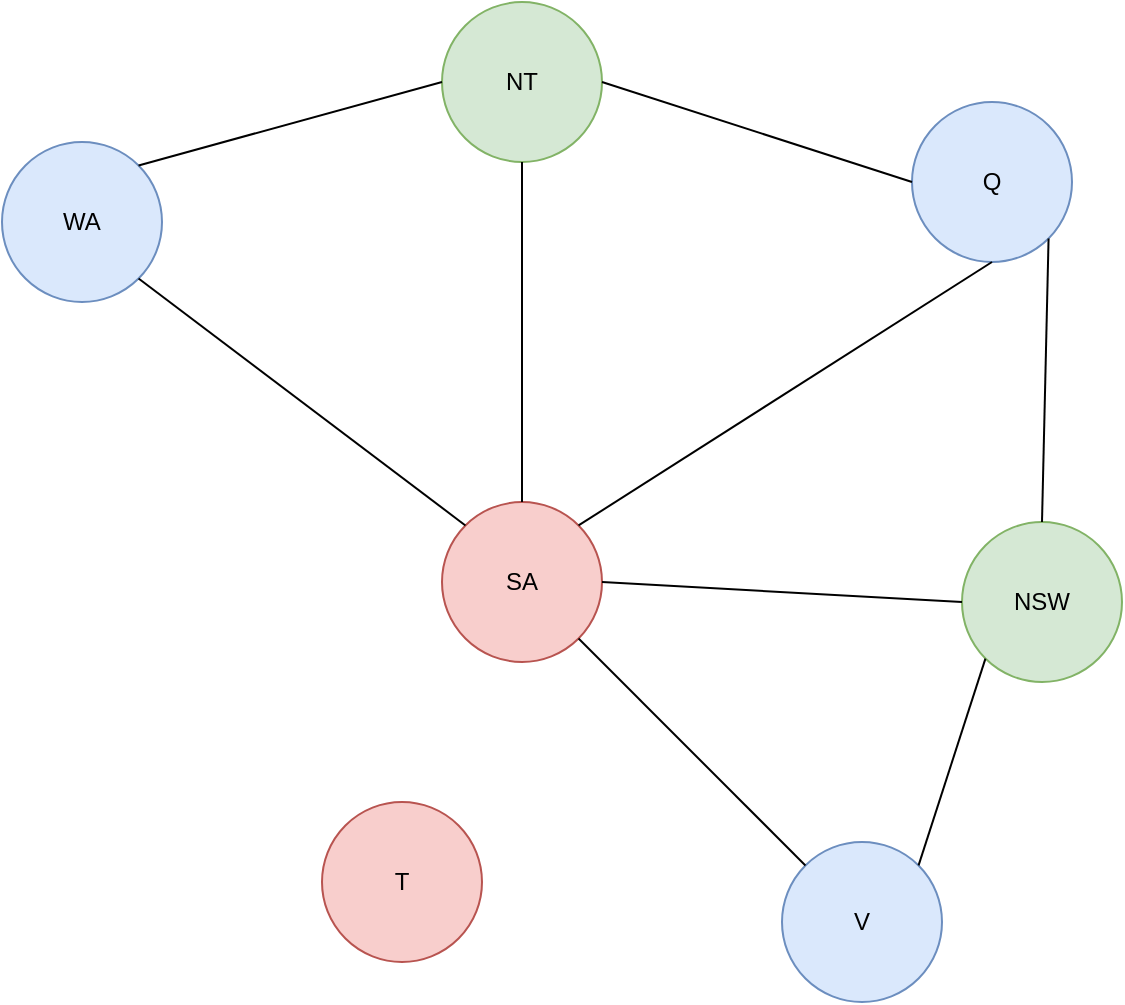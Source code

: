 <mxfile version="24.0.6" type="github" pages="2">
  <diagram name="Solución" id="yf6djbF0I3wY25MmQZsX">
    <mxGraphModel dx="1806" dy="535" grid="1" gridSize="10" guides="1" tooltips="1" connect="1" arrows="1" fold="1" page="1" pageScale="1" pageWidth="850" pageHeight="1100" math="0" shadow="0">
      <root>
        <mxCell id="0" />
        <mxCell id="1" parent="0" />
        <mxCell id="3I4UgmofojbZH20DthYG-1" value="SA" style="ellipse;whiteSpace=wrap;html=1;aspect=fixed;fillColor=#f8cecc;strokeColor=#b85450;" parent="1" vertex="1">
          <mxGeometry x="190" y="270" width="80" height="80" as="geometry" />
        </mxCell>
        <mxCell id="3I4UgmofojbZH20DthYG-2" value="NT" style="ellipse;whiteSpace=wrap;html=1;aspect=fixed;fillColor=#d5e8d4;strokeColor=#82b366;" parent="1" vertex="1">
          <mxGeometry x="190" y="20" width="80" height="80" as="geometry" />
        </mxCell>
        <mxCell id="3I4UgmofojbZH20DthYG-3" value="WA" style="ellipse;whiteSpace=wrap;html=1;aspect=fixed;fillColor=#dae8fc;strokeColor=#6c8ebf;" parent="1" vertex="1">
          <mxGeometry x="-30" y="90" width="80" height="80" as="geometry" />
        </mxCell>
        <mxCell id="3I4UgmofojbZH20DthYG-4" value="Q" style="ellipse;whiteSpace=wrap;html=1;aspect=fixed;fillColor=#dae8fc;strokeColor=#6c8ebf;" parent="1" vertex="1">
          <mxGeometry x="425" y="70" width="80" height="80" as="geometry" />
        </mxCell>
        <mxCell id="3I4UgmofojbZH20DthYG-5" value="NSW" style="ellipse;whiteSpace=wrap;html=1;aspect=fixed;fillColor=#d5e8d4;strokeColor=#82b366;" parent="1" vertex="1">
          <mxGeometry x="450" y="280" width="80" height="80" as="geometry" />
        </mxCell>
        <mxCell id="3I4UgmofojbZH20DthYG-6" value="V" style="ellipse;whiteSpace=wrap;html=1;aspect=fixed;fillColor=#dae8fc;strokeColor=#6c8ebf;" parent="1" vertex="1">
          <mxGeometry x="360" y="440" width="80" height="80" as="geometry" />
        </mxCell>
        <mxCell id="3I4UgmofojbZH20DthYG-8" value="" style="endArrow=none;html=1;rounded=0;entryX=0;entryY=0;entryDx=0;entryDy=0;exitX=1;exitY=1;exitDx=0;exitDy=0;" parent="1" source="3I4UgmofojbZH20DthYG-3" target="3I4UgmofojbZH20DthYG-1" edge="1">
          <mxGeometry width="50" height="50" relative="1" as="geometry">
            <mxPoint x="120" y="300" as="sourcePoint" />
            <mxPoint x="170" y="250" as="targetPoint" />
          </mxGeometry>
        </mxCell>
        <mxCell id="3I4UgmofojbZH20DthYG-10" value="" style="endArrow=none;html=1;rounded=0;entryX=0;entryY=0.5;entryDx=0;entryDy=0;exitX=1;exitY=0;exitDx=0;exitDy=0;" parent="1" source="3I4UgmofojbZH20DthYG-3" target="3I4UgmofojbZH20DthYG-2" edge="1">
          <mxGeometry width="50" height="50" relative="1" as="geometry">
            <mxPoint x="108" y="238" as="sourcePoint" />
            <mxPoint x="212" y="292" as="targetPoint" />
          </mxGeometry>
        </mxCell>
        <mxCell id="3I4UgmofojbZH20DthYG-11" value="" style="endArrow=none;html=1;rounded=0;entryX=0.5;entryY=0;entryDx=0;entryDy=0;exitX=0.5;exitY=1;exitDx=0;exitDy=0;" parent="1" source="3I4UgmofojbZH20DthYG-2" target="3I4UgmofojbZH20DthYG-1" edge="1">
          <mxGeometry width="50" height="50" relative="1" as="geometry">
            <mxPoint x="118" y="248" as="sourcePoint" />
            <mxPoint x="222" y="302" as="targetPoint" />
          </mxGeometry>
        </mxCell>
        <mxCell id="3I4UgmofojbZH20DthYG-12" value="" style="endArrow=none;html=1;rounded=0;entryX=0;entryY=0.5;entryDx=0;entryDy=0;exitX=1;exitY=0.5;exitDx=0;exitDy=0;" parent="1" source="3I4UgmofojbZH20DthYG-2" target="3I4UgmofojbZH20DthYG-4" edge="1">
          <mxGeometry width="50" height="50" relative="1" as="geometry">
            <mxPoint x="240" y="110" as="sourcePoint" />
            <mxPoint x="240" y="280" as="targetPoint" />
          </mxGeometry>
        </mxCell>
        <mxCell id="3I4UgmofojbZH20DthYG-13" value="" style="endArrow=none;html=1;rounded=0;entryX=1;entryY=0;entryDx=0;entryDy=0;exitX=0.5;exitY=1;exitDx=0;exitDy=0;" parent="1" source="3I4UgmofojbZH20DthYG-4" target="3I4UgmofojbZH20DthYG-1" edge="1">
          <mxGeometry width="50" height="50" relative="1" as="geometry">
            <mxPoint x="250" y="120" as="sourcePoint" />
            <mxPoint x="250" y="290" as="targetPoint" />
          </mxGeometry>
        </mxCell>
        <mxCell id="3I4UgmofojbZH20DthYG-14" value="" style="endArrow=none;html=1;rounded=0;entryX=1;entryY=0.5;entryDx=0;entryDy=0;exitX=0;exitY=0.5;exitDx=0;exitDy=0;" parent="1" source="3I4UgmofojbZH20DthYG-5" target="3I4UgmofojbZH20DthYG-1" edge="1">
          <mxGeometry width="50" height="50" relative="1" as="geometry">
            <mxPoint x="475" y="160" as="sourcePoint" />
            <mxPoint x="268" y="292" as="targetPoint" />
          </mxGeometry>
        </mxCell>
        <mxCell id="3I4UgmofojbZH20DthYG-15" value="" style="endArrow=none;html=1;rounded=0;entryX=1;entryY=1;entryDx=0;entryDy=0;" parent="1" source="3I4UgmofojbZH20DthYG-6" target="3I4UgmofojbZH20DthYG-1" edge="1">
          <mxGeometry width="50" height="50" relative="1" as="geometry">
            <mxPoint x="460" y="330" as="sourcePoint" />
            <mxPoint x="280" y="320" as="targetPoint" />
          </mxGeometry>
        </mxCell>
        <mxCell id="3I4UgmofojbZH20DthYG-16" value="" style="endArrow=none;html=1;rounded=0;entryX=0.5;entryY=0;entryDx=0;entryDy=0;exitX=1;exitY=1;exitDx=0;exitDy=0;" parent="1" source="3I4UgmofojbZH20DthYG-4" target="3I4UgmofojbZH20DthYG-5" edge="1">
          <mxGeometry width="50" height="50" relative="1" as="geometry">
            <mxPoint x="280" y="70" as="sourcePoint" />
            <mxPoint x="435" y="120" as="targetPoint" />
          </mxGeometry>
        </mxCell>
        <mxCell id="3I4UgmofojbZH20DthYG-17" value="" style="endArrow=none;html=1;rounded=0;entryX=1;entryY=0;entryDx=0;entryDy=0;exitX=0;exitY=1;exitDx=0;exitDy=0;" parent="1" source="3I4UgmofojbZH20DthYG-5" target="3I4UgmofojbZH20DthYG-6" edge="1">
          <mxGeometry width="50" height="50" relative="1" as="geometry">
            <mxPoint x="503" y="148" as="sourcePoint" />
            <mxPoint x="500" y="290" as="targetPoint" />
          </mxGeometry>
        </mxCell>
        <mxCell id="3I4UgmofojbZH20DthYG-18" value="T" style="ellipse;whiteSpace=wrap;html=1;aspect=fixed;fillColor=#f8cecc;strokeColor=#b85450;" parent="1" vertex="1">
          <mxGeometry x="130" y="420" width="80" height="80" as="geometry" />
        </mxCell>
      </root>
    </mxGraphModel>
  </diagram>
  <diagram id="-L4ZoBGKvD0jDoThYXRj" name="Page-2">
    <mxGraphModel dx="1806" dy="535" grid="1" gridSize="10" guides="1" tooltips="1" connect="1" arrows="1" fold="1" page="1" pageScale="1" pageWidth="850" pageHeight="1100" math="0" shadow="0">
      <root>
        <mxCell id="0" />
        <mxCell id="1" parent="0" />
        <mxCell id="blS9xgvFjlMBfOtx1GHO-97" style="edgeStyle=orthogonalEdgeStyle;rounded=0;orthogonalLoop=1;jettySize=auto;html=1;exitX=0.5;exitY=1;exitDx=0;exitDy=0;entryX=0.5;entryY=0;entryDx=0;entryDy=0;" parent="1" source="blS9xgvFjlMBfOtx1GHO-1" target="blS9xgvFjlMBfOtx1GHO-6" edge="1">
          <mxGeometry relative="1" as="geometry" />
        </mxCell>
        <mxCell id="blS9xgvFjlMBfOtx1GHO-1" value="" style="swimlane;startSize=0;" parent="1" vertex="1">
          <mxGeometry x="250" y="180" width="380" height="170" as="geometry" />
        </mxCell>
        <mxCell id="blS9xgvFjlMBfOtx1GHO-2" value="A" style="ellipse;whiteSpace=wrap;html=1;aspect=fixed;" parent="blS9xgvFjlMBfOtx1GHO-1" vertex="1">
          <mxGeometry x="20" y="45" width="80" height="80" as="geometry" />
        </mxCell>
        <mxCell id="blS9xgvFjlMBfOtx1GHO-3" value="" style="ellipse;whiteSpace=wrap;html=1;aspect=fixed;" parent="blS9xgvFjlMBfOtx1GHO-1" vertex="1">
          <mxGeometry x="110" y="45" width="80" height="80" as="geometry" />
        </mxCell>
        <mxCell id="blS9xgvFjlMBfOtx1GHO-4" value="" style="ellipse;whiteSpace=wrap;html=1;aspect=fixed;" parent="blS9xgvFjlMBfOtx1GHO-1" vertex="1">
          <mxGeometry x="200" y="45" width="80" height="80" as="geometry" />
        </mxCell>
        <mxCell id="blS9xgvFjlMBfOtx1GHO-5" value="B" style="ellipse;whiteSpace=wrap;html=1;aspect=fixed;" parent="blS9xgvFjlMBfOtx1GHO-1" vertex="1">
          <mxGeometry x="290" y="45" width="80" height="80" as="geometry" />
        </mxCell>
        <mxCell id="blS9xgvFjlMBfOtx1GHO-98" style="edgeStyle=orthogonalEdgeStyle;rounded=0;orthogonalLoop=1;jettySize=auto;html=1;exitX=0.5;exitY=1;exitDx=0;exitDy=0;entryX=0.5;entryY=0;entryDx=0;entryDy=0;" parent="1" source="blS9xgvFjlMBfOtx1GHO-6" target="blS9xgvFjlMBfOtx1GHO-16" edge="1">
          <mxGeometry relative="1" as="geometry" />
        </mxCell>
        <mxCell id="blS9xgvFjlMBfOtx1GHO-6" value="" style="swimlane;startSize=0;" parent="1" vertex="1">
          <mxGeometry x="250" y="390" width="380" height="170" as="geometry" />
        </mxCell>
        <mxCell id="blS9xgvFjlMBfOtx1GHO-7" value="" style="ellipse;whiteSpace=wrap;html=1;aspect=fixed;" parent="blS9xgvFjlMBfOtx1GHO-6" vertex="1">
          <mxGeometry x="20" y="45" width="80" height="80" as="geometry" />
        </mxCell>
        <mxCell id="blS9xgvFjlMBfOtx1GHO-8" value="A" style="ellipse;whiteSpace=wrap;html=1;aspect=fixed;" parent="blS9xgvFjlMBfOtx1GHO-6" vertex="1">
          <mxGeometry x="110" y="45" width="80" height="80" as="geometry" />
        </mxCell>
        <mxCell id="blS9xgvFjlMBfOtx1GHO-9" value="" style="ellipse;whiteSpace=wrap;html=1;aspect=fixed;" parent="blS9xgvFjlMBfOtx1GHO-6" vertex="1">
          <mxGeometry x="200" y="45" width="80" height="80" as="geometry" />
        </mxCell>
        <mxCell id="blS9xgvFjlMBfOtx1GHO-10" value="B" style="ellipse;whiteSpace=wrap;html=1;aspect=fixed;" parent="blS9xgvFjlMBfOtx1GHO-6" vertex="1">
          <mxGeometry x="290" y="45" width="80" height="80" as="geometry" />
        </mxCell>
        <mxCell id="blS9xgvFjlMBfOtx1GHO-101" style="edgeStyle=orthogonalEdgeStyle;rounded=0;orthogonalLoop=1;jettySize=auto;html=1;entryX=0.5;entryY=0;entryDx=0;entryDy=0;" parent="1" source="blS9xgvFjlMBfOtx1GHO-11" target="blS9xgvFjlMBfOtx1GHO-36" edge="1">
          <mxGeometry relative="1" as="geometry" />
        </mxCell>
        <mxCell id="blS9xgvFjlMBfOtx1GHO-102" style="edgeStyle=orthogonalEdgeStyle;rounded=0;orthogonalLoop=1;jettySize=auto;html=1;entryX=0.5;entryY=0;entryDx=0;entryDy=0;" parent="1" source="blS9xgvFjlMBfOtx1GHO-11" target="blS9xgvFjlMBfOtx1GHO-41" edge="1">
          <mxGeometry relative="1" as="geometry" />
        </mxCell>
        <mxCell id="blS9xgvFjlMBfOtx1GHO-11" value="" style="swimlane;startSize=0;" parent="1" vertex="1">
          <mxGeometry x="-160" y="860" width="380" height="170" as="geometry" />
        </mxCell>
        <mxCell id="blS9xgvFjlMBfOtx1GHO-12" value="A" style="ellipse;whiteSpace=wrap;html=1;aspect=fixed;" parent="blS9xgvFjlMBfOtx1GHO-11" vertex="1">
          <mxGeometry x="20" y="45" width="80" height="80" as="geometry" />
        </mxCell>
        <mxCell id="blS9xgvFjlMBfOtx1GHO-13" value="" style="ellipse;whiteSpace=wrap;html=1;aspect=fixed;" parent="blS9xgvFjlMBfOtx1GHO-11" vertex="1">
          <mxGeometry x="110" y="45" width="80" height="80" as="geometry" />
        </mxCell>
        <mxCell id="blS9xgvFjlMBfOtx1GHO-14" value="B" style="ellipse;whiteSpace=wrap;html=1;aspect=fixed;" parent="blS9xgvFjlMBfOtx1GHO-11" vertex="1">
          <mxGeometry x="200" y="45" width="80" height="80" as="geometry" />
        </mxCell>
        <mxCell id="blS9xgvFjlMBfOtx1GHO-15" value="" style="ellipse;whiteSpace=wrap;html=1;aspect=fixed;" parent="blS9xgvFjlMBfOtx1GHO-11" vertex="1">
          <mxGeometry x="290" y="45" width="80" height="80" as="geometry" />
        </mxCell>
        <mxCell id="blS9xgvFjlMBfOtx1GHO-99" style="edgeStyle=orthogonalEdgeStyle;rounded=0;orthogonalLoop=1;jettySize=auto;html=1;entryX=0.5;entryY=0;entryDx=0;entryDy=0;" parent="1" source="blS9xgvFjlMBfOtx1GHO-16" target="blS9xgvFjlMBfOtx1GHO-21" edge="1">
          <mxGeometry relative="1" as="geometry" />
        </mxCell>
        <mxCell id="blS9xgvFjlMBfOtx1GHO-100" style="edgeStyle=orthogonalEdgeStyle;rounded=0;orthogonalLoop=1;jettySize=auto;html=1;entryX=0.5;entryY=0;entryDx=0;entryDy=0;" parent="1" source="blS9xgvFjlMBfOtx1GHO-16" target="blS9xgvFjlMBfOtx1GHO-11" edge="1">
          <mxGeometry relative="1" as="geometry" />
        </mxCell>
        <mxCell id="blS9xgvFjlMBfOtx1GHO-16" value="" style="swimlane;startSize=0;" parent="1" vertex="1">
          <mxGeometry x="250" y="620" width="380" height="170" as="geometry" />
        </mxCell>
        <mxCell id="blS9xgvFjlMBfOtx1GHO-17" value="" style="ellipse;whiteSpace=wrap;html=1;aspect=fixed;" parent="blS9xgvFjlMBfOtx1GHO-16" vertex="1">
          <mxGeometry x="20" y="45" width="80" height="80" as="geometry" />
        </mxCell>
        <mxCell id="blS9xgvFjlMBfOtx1GHO-18" value="A" style="ellipse;whiteSpace=wrap;html=1;aspect=fixed;" parent="blS9xgvFjlMBfOtx1GHO-16" vertex="1">
          <mxGeometry x="110" y="45" width="80" height="80" as="geometry" />
        </mxCell>
        <mxCell id="blS9xgvFjlMBfOtx1GHO-19" value="B" style="ellipse;whiteSpace=wrap;html=1;aspect=fixed;" parent="blS9xgvFjlMBfOtx1GHO-16" vertex="1">
          <mxGeometry x="200" y="45" width="80" height="80" as="geometry" />
        </mxCell>
        <mxCell id="blS9xgvFjlMBfOtx1GHO-20" value="" style="ellipse;whiteSpace=wrap;html=1;aspect=fixed;" parent="blS9xgvFjlMBfOtx1GHO-16" vertex="1">
          <mxGeometry x="290" y="45" width="80" height="80" as="geometry" />
        </mxCell>
        <mxCell id="blS9xgvFjlMBfOtx1GHO-21" value="" style="swimlane;startSize=0;" parent="1" vertex="1">
          <mxGeometry x="650" y="860" width="380" height="170" as="geometry" />
        </mxCell>
        <mxCell id="blS9xgvFjlMBfOtx1GHO-22" value="" style="ellipse;whiteSpace=wrap;html=1;aspect=fixed;" parent="blS9xgvFjlMBfOtx1GHO-21" vertex="1">
          <mxGeometry x="20" y="45" width="80" height="80" as="geometry" />
        </mxCell>
        <mxCell id="blS9xgvFjlMBfOtx1GHO-23" value="" style="ellipse;whiteSpace=wrap;html=1;aspect=fixed;" parent="blS9xgvFjlMBfOtx1GHO-21" vertex="1">
          <mxGeometry x="110" y="45" width="80" height="80" as="geometry" />
        </mxCell>
        <mxCell id="blS9xgvFjlMBfOtx1GHO-24" value="B" style="ellipse;whiteSpace=wrap;html=1;aspect=fixed;" parent="blS9xgvFjlMBfOtx1GHO-21" vertex="1">
          <mxGeometry x="200" y="45" width="80" height="80" as="geometry" />
        </mxCell>
        <mxCell id="blS9xgvFjlMBfOtx1GHO-25" value="A" style="ellipse;whiteSpace=wrap;html=1;aspect=fixed;" parent="blS9xgvFjlMBfOtx1GHO-21" vertex="1">
          <mxGeometry x="290" y="45" width="80" height="80" as="geometry" />
        </mxCell>
        <mxCell id="blS9xgvFjlMBfOtx1GHO-103" style="edgeStyle=orthogonalEdgeStyle;rounded=0;orthogonalLoop=1;jettySize=auto;html=1;exitX=0.5;exitY=1;exitDx=0;exitDy=0;entryX=0.5;entryY=0;entryDx=0;entryDy=0;" parent="1" source="blS9xgvFjlMBfOtx1GHO-36" target="blS9xgvFjlMBfOtx1GHO-46" edge="1">
          <mxGeometry relative="1" as="geometry" />
        </mxCell>
        <mxCell id="blS9xgvFjlMBfOtx1GHO-36" value="" style="swimlane;startSize=0;" parent="1" vertex="1">
          <mxGeometry x="-400" y="1140" width="380" height="170" as="geometry" />
        </mxCell>
        <mxCell id="blS9xgvFjlMBfOtx1GHO-37" value="A" style="ellipse;whiteSpace=wrap;html=1;aspect=fixed;" parent="blS9xgvFjlMBfOtx1GHO-36" vertex="1">
          <mxGeometry x="20" y="45" width="80" height="80" as="geometry" />
        </mxCell>
        <mxCell id="blS9xgvFjlMBfOtx1GHO-38" value="B" style="ellipse;whiteSpace=wrap;html=1;aspect=fixed;" parent="blS9xgvFjlMBfOtx1GHO-36" vertex="1">
          <mxGeometry x="110" y="45" width="80" height="80" as="geometry" />
        </mxCell>
        <mxCell id="blS9xgvFjlMBfOtx1GHO-39" value="" style="ellipse;whiteSpace=wrap;html=1;aspect=fixed;" parent="blS9xgvFjlMBfOtx1GHO-36" vertex="1">
          <mxGeometry x="200" y="45" width="80" height="80" as="geometry" />
        </mxCell>
        <mxCell id="blS9xgvFjlMBfOtx1GHO-40" value="" style="ellipse;whiteSpace=wrap;html=1;aspect=fixed;" parent="blS9xgvFjlMBfOtx1GHO-36" vertex="1">
          <mxGeometry x="290" y="45" width="80" height="80" as="geometry" />
        </mxCell>
        <mxCell id="blS9xgvFjlMBfOtx1GHO-96" style="edgeStyle=orthogonalEdgeStyle;rounded=0;orthogonalLoop=1;jettySize=auto;html=1;entryX=1;entryY=0.5;entryDx=0;entryDy=0;" parent="1" source="blS9xgvFjlMBfOtx1GHO-41" target="blS9xgvFjlMBfOtx1GHO-1" edge="1">
          <mxGeometry relative="1" as="geometry">
            <Array as="points">
              <mxPoint x="1220" y="1215" />
              <mxPoint x="1220" y="265" />
            </Array>
          </mxGeometry>
        </mxCell>
        <mxCell id="blS9xgvFjlMBfOtx1GHO-41" value="" style="swimlane;startSize=0;fillColor=#f8cecc;strokeColor=#b85450;swimlaneFillColor=default;" parent="1" vertex="1">
          <mxGeometry x="10" y="1140" width="380" height="170" as="geometry" />
        </mxCell>
        <mxCell id="blS9xgvFjlMBfOtx1GHO-42" value="A" style="ellipse;whiteSpace=wrap;html=1;aspect=fixed;fillColor=#f8cecc;strokeColor=#b85450;" parent="blS9xgvFjlMBfOtx1GHO-41" vertex="1">
          <mxGeometry x="20" y="45" width="80" height="80" as="geometry" />
        </mxCell>
        <mxCell id="blS9xgvFjlMBfOtx1GHO-43" value="" style="ellipse;whiteSpace=wrap;html=1;aspect=fixed;fillColor=#f8cecc;strokeColor=#b85450;" parent="blS9xgvFjlMBfOtx1GHO-41" vertex="1">
          <mxGeometry x="110" y="45" width="80" height="80" as="geometry" />
        </mxCell>
        <mxCell id="blS9xgvFjlMBfOtx1GHO-44" value="" style="ellipse;whiteSpace=wrap;html=1;aspect=fixed;fillColor=#f8cecc;strokeColor=#b85450;" parent="blS9xgvFjlMBfOtx1GHO-41" vertex="1">
          <mxGeometry x="200" y="45" width="80" height="80" as="geometry" />
        </mxCell>
        <mxCell id="blS9xgvFjlMBfOtx1GHO-45" value="B" style="ellipse;whiteSpace=wrap;html=1;aspect=fixed;fillColor=#f8cecc;strokeColor=#b85450;" parent="blS9xgvFjlMBfOtx1GHO-41" vertex="1">
          <mxGeometry x="290" y="45" width="80" height="80" as="geometry" />
        </mxCell>
        <mxCell id="blS9xgvFjlMBfOtx1GHO-104" style="edgeStyle=orthogonalEdgeStyle;rounded=0;orthogonalLoop=1;jettySize=auto;html=1;entryX=0.5;entryY=0;entryDx=0;entryDy=0;" parent="1" source="blS9xgvFjlMBfOtx1GHO-46" target="blS9xgvFjlMBfOtx1GHO-86" edge="1">
          <mxGeometry relative="1" as="geometry" />
        </mxCell>
        <mxCell id="blS9xgvFjlMBfOtx1GHO-105" style="edgeStyle=orthogonalEdgeStyle;rounded=0;orthogonalLoop=1;jettySize=auto;html=1;entryX=0.5;entryY=0;entryDx=0;entryDy=0;" parent="1" source="blS9xgvFjlMBfOtx1GHO-46" target="blS9xgvFjlMBfOtx1GHO-91" edge="1">
          <mxGeometry relative="1" as="geometry" />
        </mxCell>
        <mxCell id="blS9xgvFjlMBfOtx1GHO-46" value="" style="swimlane;startSize=0;" parent="1" vertex="1">
          <mxGeometry x="-400" y="1340" width="380" height="170" as="geometry" />
        </mxCell>
        <mxCell id="blS9xgvFjlMBfOtx1GHO-47" value="" style="ellipse;whiteSpace=wrap;html=1;aspect=fixed;" parent="blS9xgvFjlMBfOtx1GHO-46" vertex="1">
          <mxGeometry x="20" y="45" width="80" height="80" as="geometry" />
        </mxCell>
        <mxCell id="blS9xgvFjlMBfOtx1GHO-48" value="B" style="ellipse;whiteSpace=wrap;html=1;aspect=fixed;" parent="blS9xgvFjlMBfOtx1GHO-46" vertex="1">
          <mxGeometry x="110" y="45" width="80" height="80" as="geometry" />
        </mxCell>
        <mxCell id="blS9xgvFjlMBfOtx1GHO-49" value="A" style="ellipse;whiteSpace=wrap;html=1;aspect=fixed;" parent="blS9xgvFjlMBfOtx1GHO-46" vertex="1">
          <mxGeometry x="200" y="45" width="80" height="80" as="geometry" />
        </mxCell>
        <mxCell id="blS9xgvFjlMBfOtx1GHO-50" value="" style="ellipse;whiteSpace=wrap;html=1;aspect=fixed;" parent="blS9xgvFjlMBfOtx1GHO-46" vertex="1">
          <mxGeometry x="290" y="45" width="80" height="80" as="geometry" />
        </mxCell>
        <mxCell id="blS9xgvFjlMBfOtx1GHO-86" value="" style="swimlane;startSize=0;" parent="1" vertex="1">
          <mxGeometry x="-610" y="1630" width="380" height="170" as="geometry" />
        </mxCell>
        <mxCell id="blS9xgvFjlMBfOtx1GHO-87" value="B" style="ellipse;whiteSpace=wrap;html=1;aspect=fixed;" parent="blS9xgvFjlMBfOtx1GHO-86" vertex="1">
          <mxGeometry x="20" y="45" width="80" height="80" as="geometry" />
        </mxCell>
        <mxCell id="blS9xgvFjlMBfOtx1GHO-88" value="" style="ellipse;whiteSpace=wrap;html=1;aspect=fixed;" parent="blS9xgvFjlMBfOtx1GHO-86" vertex="1">
          <mxGeometry x="110" y="45" width="80" height="80" as="geometry" />
        </mxCell>
        <mxCell id="blS9xgvFjlMBfOtx1GHO-89" value="A" style="ellipse;whiteSpace=wrap;html=1;aspect=fixed;" parent="blS9xgvFjlMBfOtx1GHO-86" vertex="1">
          <mxGeometry x="200" y="45" width="80" height="80" as="geometry" />
        </mxCell>
        <mxCell id="blS9xgvFjlMBfOtx1GHO-90" value="" style="ellipse;whiteSpace=wrap;html=1;aspect=fixed;" parent="blS9xgvFjlMBfOtx1GHO-86" vertex="1">
          <mxGeometry x="290" y="45" width="80" height="80" as="geometry" />
        </mxCell>
        <mxCell id="blS9xgvFjlMBfOtx1GHO-112" style="edgeStyle=orthogonalEdgeStyle;rounded=0;orthogonalLoop=1;jettySize=auto;html=1;exitX=0.5;exitY=1;exitDx=0;exitDy=0;entryX=0.5;entryY=0;entryDx=0;entryDy=0;" parent="1" source="blS9xgvFjlMBfOtx1GHO-91" target="blS9xgvFjlMBfOtx1GHO-106" edge="1">
          <mxGeometry relative="1" as="geometry" />
        </mxCell>
        <mxCell id="blS9xgvFjlMBfOtx1GHO-91" value="" style="swimlane;startSize=0;" parent="1" vertex="1">
          <mxGeometry x="-190" y="1630" width="380" height="170" as="geometry" />
        </mxCell>
        <mxCell id="blS9xgvFjlMBfOtx1GHO-92" value="" style="ellipse;whiteSpace=wrap;html=1;aspect=fixed;" parent="blS9xgvFjlMBfOtx1GHO-91" vertex="1">
          <mxGeometry x="20" y="45" width="80" height="80" as="geometry" />
        </mxCell>
        <mxCell id="blS9xgvFjlMBfOtx1GHO-93" value="" style="ellipse;whiteSpace=wrap;html=1;aspect=fixed;" parent="blS9xgvFjlMBfOtx1GHO-91" vertex="1">
          <mxGeometry x="110" y="45" width="80" height="80" as="geometry" />
        </mxCell>
        <mxCell id="blS9xgvFjlMBfOtx1GHO-94" value="A" style="ellipse;whiteSpace=wrap;html=1;aspect=fixed;" parent="blS9xgvFjlMBfOtx1GHO-91" vertex="1">
          <mxGeometry x="200" y="45" width="80" height="80" as="geometry" />
        </mxCell>
        <mxCell id="blS9xgvFjlMBfOtx1GHO-95" value="B" style="ellipse;whiteSpace=wrap;html=1;aspect=fixed;" parent="blS9xgvFjlMBfOtx1GHO-91" vertex="1">
          <mxGeometry x="290" y="45" width="80" height="80" as="geometry" />
        </mxCell>
        <mxCell id="blS9xgvFjlMBfOtx1GHO-111" style="edgeStyle=orthogonalEdgeStyle;rounded=0;orthogonalLoop=1;jettySize=auto;html=1;entryX=0.5;entryY=1;entryDx=0;entryDy=0;" parent="1" source="blS9xgvFjlMBfOtx1GHO-106" target="blS9xgvFjlMBfOtx1GHO-16" edge="1">
          <mxGeometry relative="1" as="geometry" />
        </mxCell>
        <mxCell id="blS9xgvFjlMBfOtx1GHO-106" value="" style="swimlane;startSize=0;fillColor=#f8cecc;strokeColor=#b85450;swimlaneFillColor=default;" parent="1" vertex="1">
          <mxGeometry x="-190" y="1860" width="380" height="170" as="geometry" />
        </mxCell>
        <mxCell id="blS9xgvFjlMBfOtx1GHO-107" value="" style="ellipse;whiteSpace=wrap;html=1;aspect=fixed;swimlaneFillColor=default;fillColor=#f8cecc;strokeColor=#b85450;" parent="blS9xgvFjlMBfOtx1GHO-106" vertex="1">
          <mxGeometry x="20" y="45" width="80" height="80" as="geometry" />
        </mxCell>
        <mxCell id="blS9xgvFjlMBfOtx1GHO-108" value="A" style="ellipse;whiteSpace=wrap;html=1;aspect=fixed;swimlaneFillColor=default;fillColor=#f8cecc;strokeColor=#b85450;" parent="blS9xgvFjlMBfOtx1GHO-106" vertex="1">
          <mxGeometry x="110" y="45" width="80" height="80" as="geometry" />
        </mxCell>
        <mxCell id="blS9xgvFjlMBfOtx1GHO-109" value="" style="ellipse;whiteSpace=wrap;html=1;aspect=fixed;swimlaneFillColor=default;fillColor=#f8cecc;strokeColor=#b85450;" parent="blS9xgvFjlMBfOtx1GHO-106" vertex="1">
          <mxGeometry x="200" y="45" width="80" height="80" as="geometry" />
        </mxCell>
        <mxCell id="blS9xgvFjlMBfOtx1GHO-110" value="B" style="ellipse;whiteSpace=wrap;html=1;aspect=fixed;swimlaneFillColor=default;fillColor=#f8cecc;strokeColor=#b85450;" parent="blS9xgvFjlMBfOtx1GHO-106" vertex="1">
          <mxGeometry x="290" y="45" width="80" height="80" as="geometry" />
        </mxCell>
        <mxCell id="P3M6nxhYxeSAOXdAiIwk-1" value="&lt;h1 style=&quot;margin-top: 0px;&quot;&gt;Simbología&lt;/h1&gt;&lt;div&gt;El rojo denota los estados cíclicos.&lt;/div&gt;" style="text;html=1;whiteSpace=wrap;overflow=hidden;rounded=0;" vertex="1" parent="1">
          <mxGeometry x="-550" y="1890" width="180" height="120" as="geometry" />
        </mxCell>
      </root>
    </mxGraphModel>
  </diagram>
</mxfile>
